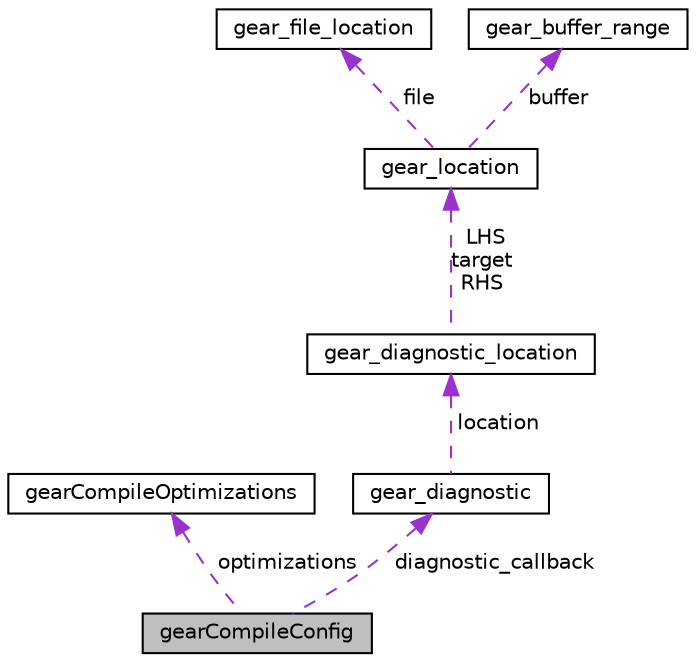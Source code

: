 digraph "gearCompileConfig"
{
  edge [fontname="Helvetica",fontsize="10",labelfontname="Helvetica",labelfontsize="10"];
  node [fontname="Helvetica",fontsize="10",shape=record];
  Node1 [label="gearCompileConfig",height=0.2,width=0.4,color="black", fillcolor="grey75", style="filled", fontcolor="black"];
  Node2 -> Node1 [dir="back",color="darkorchid3",fontsize="10",style="dashed",label=" optimizations" ,fontname="Helvetica"];
  Node2 [label="gearCompileOptimizations",height=0.2,width=0.4,color="black", fillcolor="white", style="filled",URL="$structgearCompileOptimizations.html"];
  Node3 -> Node1 [dir="back",color="darkorchid3",fontsize="10",style="dashed",label=" diagnostic_callback" ,fontname="Helvetica"];
  Node3 [label="gear_diagnostic",height=0.2,width=0.4,color="black", fillcolor="white", style="filled",URL="$structgear__diagnostic.html"];
  Node4 -> Node3 [dir="back",color="darkorchid3",fontsize="10",style="dashed",label=" location" ,fontname="Helvetica"];
  Node4 [label="gear_diagnostic_location",height=0.2,width=0.4,color="black", fillcolor="white", style="filled",URL="$structgear__diagnostic__location.html"];
  Node5 -> Node4 [dir="back",color="darkorchid3",fontsize="10",style="dashed",label=" LHS\ntarget\nRHS" ,fontname="Helvetica"];
  Node5 [label="gear_location",height=0.2,width=0.4,color="black", fillcolor="white", style="filled",URL="$structgear__location.html",tooltip="Keeps track of locations. "];
  Node6 -> Node5 [dir="back",color="darkorchid3",fontsize="10",style="dashed",label=" file" ,fontname="Helvetica"];
  Node6 [label="gear_file_location",height=0.2,width=0.4,color="black", fillcolor="white", style="filled",URL="$structgear__file__location.html",tooltip="Location described in terms of a source file. "];
  Node7 -> Node5 [dir="back",color="darkorchid3",fontsize="10",style="dashed",label=" buffer" ,fontname="Helvetica"];
  Node7 [label="gear_buffer_range",height=0.2,width=0.4,color="black", fillcolor="white", style="filled",URL="$structgear__buffer__range.html",tooltip="Location described in terms of a character buffer. "];
}
